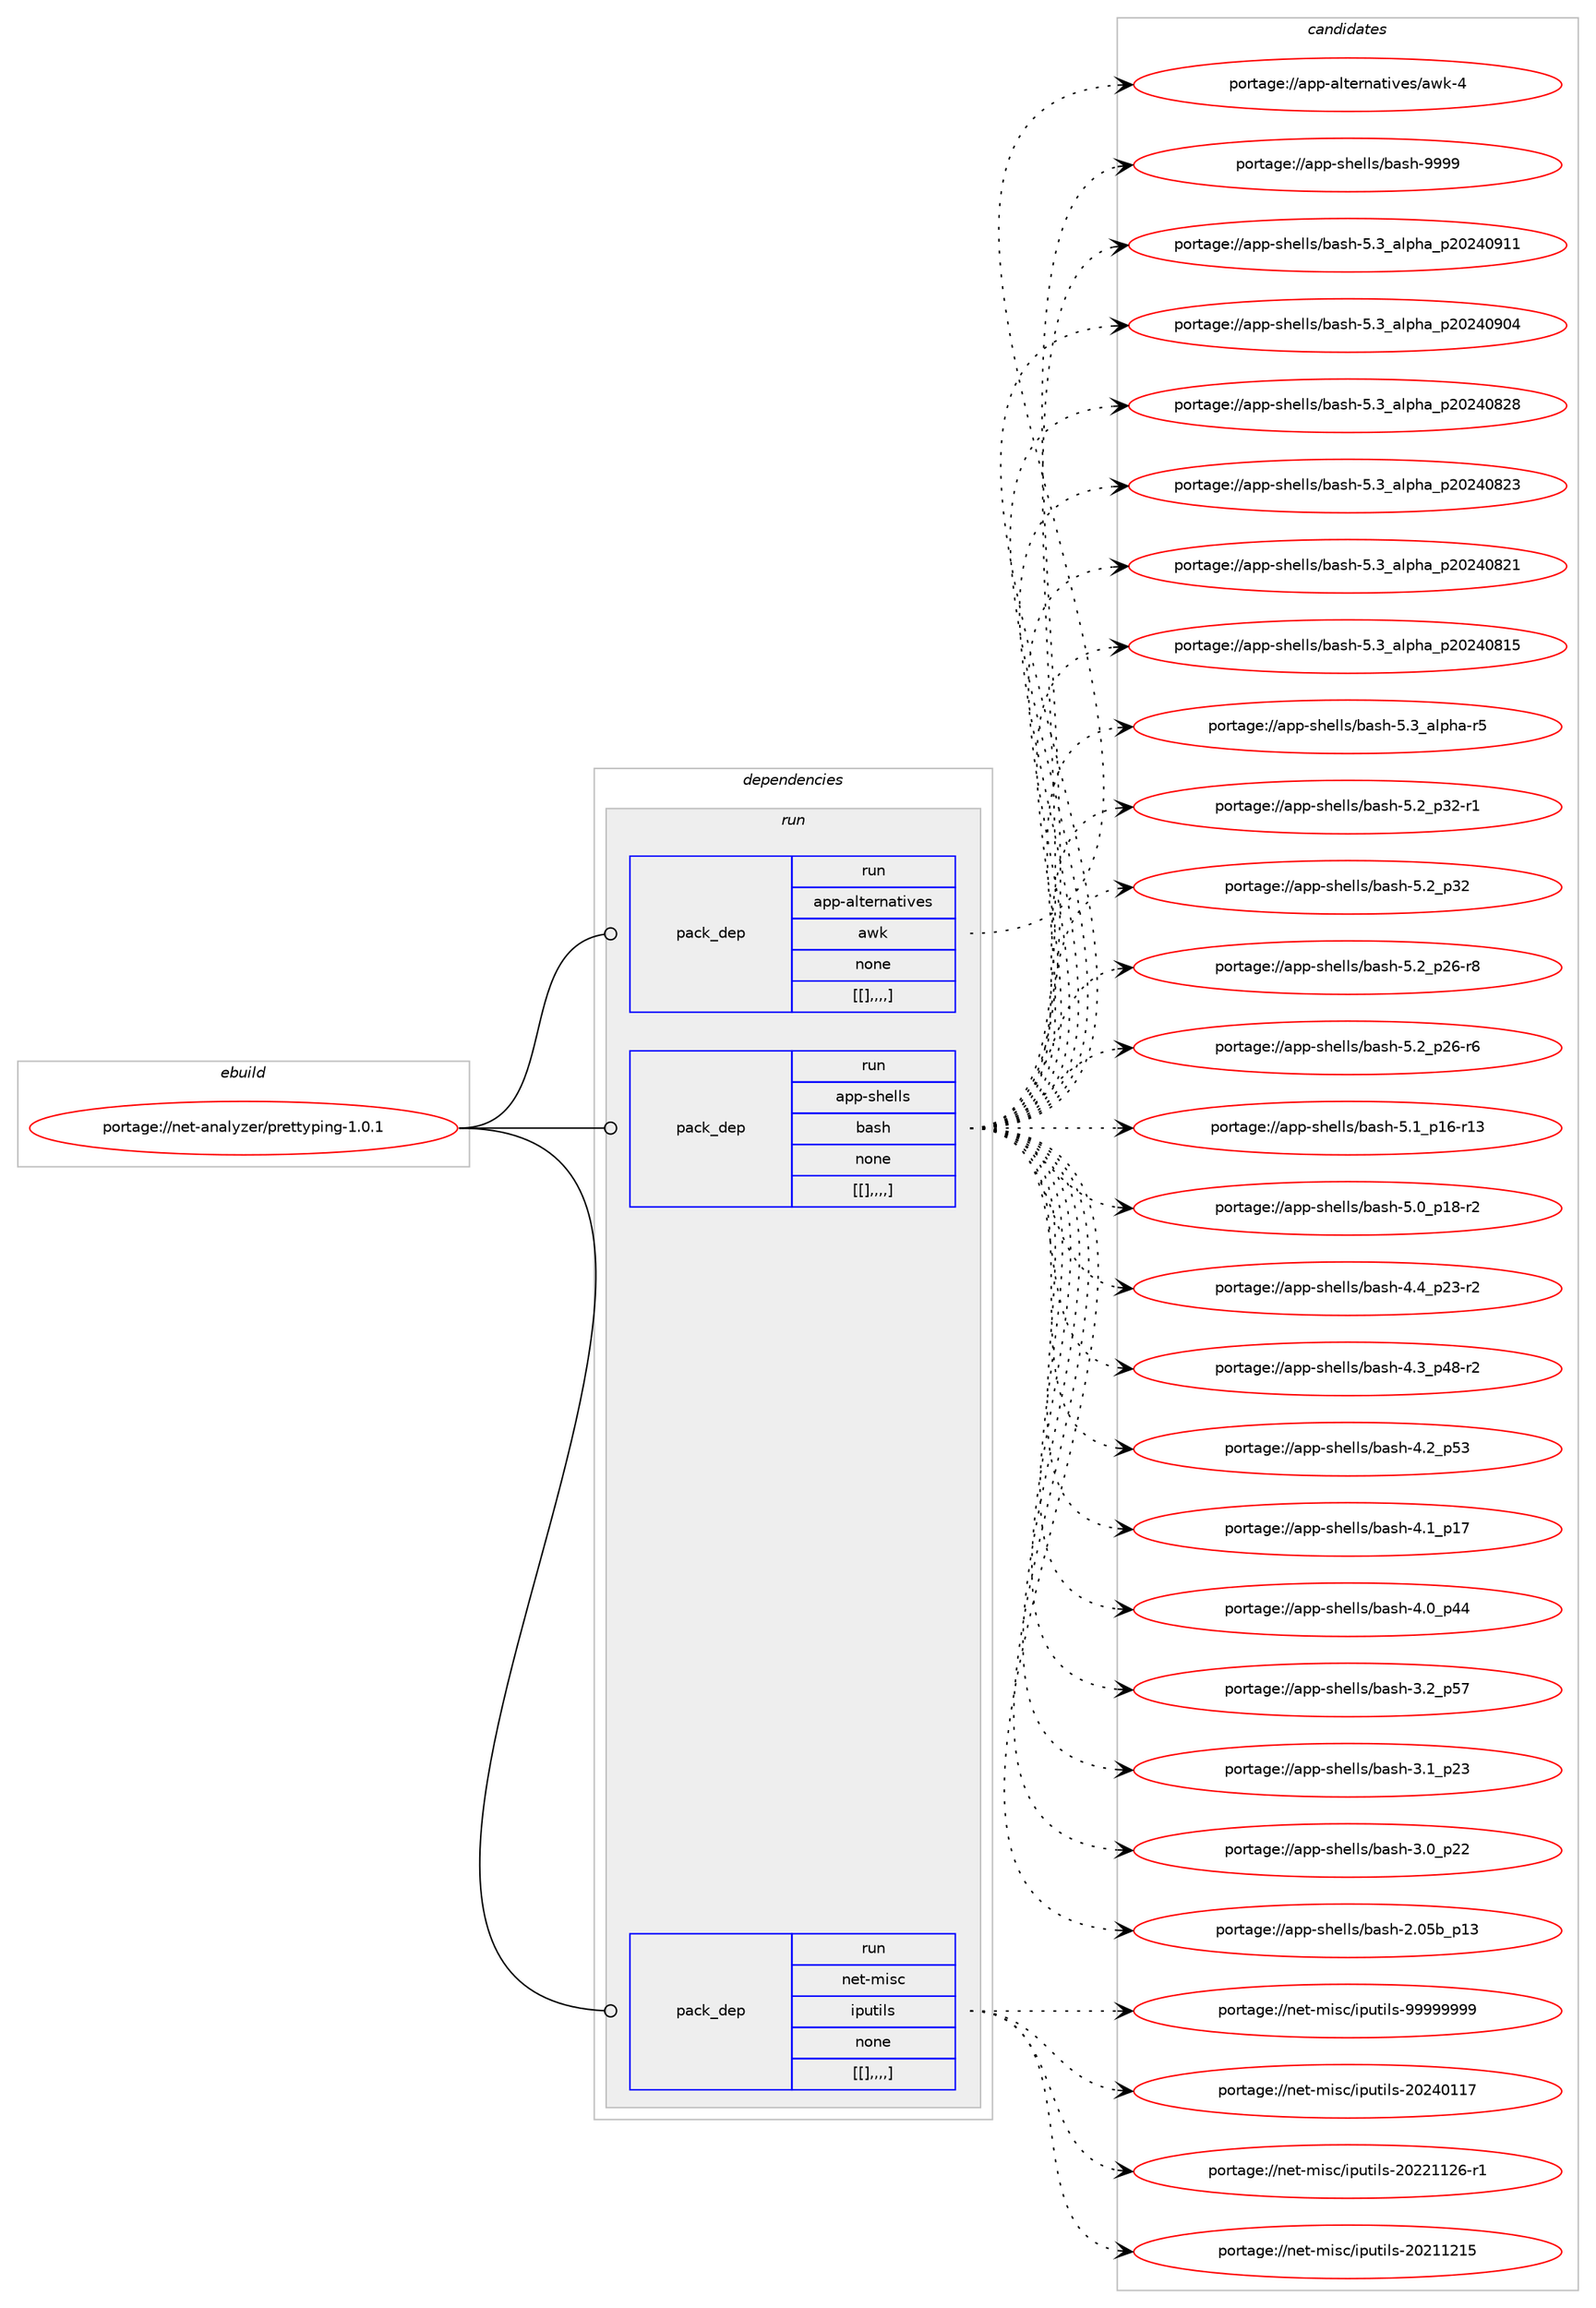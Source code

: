 digraph prolog {

# *************
# Graph options
# *************

newrank=true;
concentrate=true;
compound=true;
graph [rankdir=LR,fontname=Helvetica,fontsize=10,ranksep=1.5];#, ranksep=2.5, nodesep=0.2];
edge  [arrowhead=vee];
node  [fontname=Helvetica,fontsize=10];

# **********
# The ebuild
# **********

subgraph cluster_leftcol {
color=gray;
label=<<i>ebuild</i>>;
id [label="portage://net-analyzer/prettyping-1.0.1", color=red, width=4, href="../net-analyzer/prettyping-1.0.1.svg"];
}

# ****************
# The dependencies
# ****************

subgraph cluster_midcol {
color=gray;
label=<<i>dependencies</i>>;
subgraph cluster_compile {
fillcolor="#eeeeee";
style=filled;
label=<<i>compile</i>>;
}
subgraph cluster_compileandrun {
fillcolor="#eeeeee";
style=filled;
label=<<i>compile and run</i>>;
}
subgraph cluster_run {
fillcolor="#eeeeee";
style=filled;
label=<<i>run</i>>;
subgraph pack264638 {
dependency360111 [label=<<TABLE BORDER="0" CELLBORDER="1" CELLSPACING="0" CELLPADDING="4" WIDTH="220"><TR><TD ROWSPAN="6" CELLPADDING="30">pack_dep</TD></TR><TR><TD WIDTH="110">run</TD></TR><TR><TD>app-alternatives</TD></TR><TR><TD>awk</TD></TR><TR><TD>none</TD></TR><TR><TD>[[],,,,]</TD></TR></TABLE>>, shape=none, color=blue];
}
id:e -> dependency360111:w [weight=20,style="solid",arrowhead="odot"];
subgraph pack264639 {
dependency360112 [label=<<TABLE BORDER="0" CELLBORDER="1" CELLSPACING="0" CELLPADDING="4" WIDTH="220"><TR><TD ROWSPAN="6" CELLPADDING="30">pack_dep</TD></TR><TR><TD WIDTH="110">run</TD></TR><TR><TD>app-shells</TD></TR><TR><TD>bash</TD></TR><TR><TD>none</TD></TR><TR><TD>[[],,,,]</TD></TR></TABLE>>, shape=none, color=blue];
}
id:e -> dependency360112:w [weight=20,style="solid",arrowhead="odot"];
subgraph pack264640 {
dependency360113 [label=<<TABLE BORDER="0" CELLBORDER="1" CELLSPACING="0" CELLPADDING="4" WIDTH="220"><TR><TD ROWSPAN="6" CELLPADDING="30">pack_dep</TD></TR><TR><TD WIDTH="110">run</TD></TR><TR><TD>net-misc</TD></TR><TR><TD>iputils</TD></TR><TR><TD>none</TD></TR><TR><TD>[[],,,,]</TD></TR></TABLE>>, shape=none, color=blue];
}
id:e -> dependency360113:w [weight=20,style="solid",arrowhead="odot"];
}
}

# **************
# The candidates
# **************

subgraph cluster_choices {
rank=same;
color=gray;
label=<<i>candidates</i>>;

subgraph choice264638 {
color=black;
nodesep=1;
choice9711211245971081161011141109711610511810111547971191074552 [label="portage://app-alternatives/awk-4", color=red, width=4,href="../app-alternatives/awk-4.svg"];
dependency360111:e -> choice9711211245971081161011141109711610511810111547971191074552:w [style=dotted,weight="100"];
}
subgraph choice264639 {
color=black;
nodesep=1;
choice97112112451151041011081081154798971151044557575757 [label="portage://app-shells/bash-9999", color=red, width=4,href="../app-shells/bash-9999.svg"];
choice971121124511510410110810811547989711510445534651959710811210497951125048505248574949 [label="portage://app-shells/bash-5.3_alpha_p20240911", color=red, width=4,href="../app-shells/bash-5.3_alpha_p20240911.svg"];
choice971121124511510410110810811547989711510445534651959710811210497951125048505248574852 [label="portage://app-shells/bash-5.3_alpha_p20240904", color=red, width=4,href="../app-shells/bash-5.3_alpha_p20240904.svg"];
choice971121124511510410110810811547989711510445534651959710811210497951125048505248565056 [label="portage://app-shells/bash-5.3_alpha_p20240828", color=red, width=4,href="../app-shells/bash-5.3_alpha_p20240828.svg"];
choice971121124511510410110810811547989711510445534651959710811210497951125048505248565051 [label="portage://app-shells/bash-5.3_alpha_p20240823", color=red, width=4,href="../app-shells/bash-5.3_alpha_p20240823.svg"];
choice971121124511510410110810811547989711510445534651959710811210497951125048505248565049 [label="portage://app-shells/bash-5.3_alpha_p20240821", color=red, width=4,href="../app-shells/bash-5.3_alpha_p20240821.svg"];
choice971121124511510410110810811547989711510445534651959710811210497951125048505248564953 [label="portage://app-shells/bash-5.3_alpha_p20240815", color=red, width=4,href="../app-shells/bash-5.3_alpha_p20240815.svg"];
choice9711211245115104101108108115479897115104455346519597108112104974511453 [label="portage://app-shells/bash-5.3_alpha-r5", color=red, width=4,href="../app-shells/bash-5.3_alpha-r5.svg"];
choice9711211245115104101108108115479897115104455346509511251504511449 [label="portage://app-shells/bash-5.2_p32-r1", color=red, width=4,href="../app-shells/bash-5.2_p32-r1.svg"];
choice971121124511510410110810811547989711510445534650951125150 [label="portage://app-shells/bash-5.2_p32", color=red, width=4,href="../app-shells/bash-5.2_p32.svg"];
choice9711211245115104101108108115479897115104455346509511250544511456 [label="portage://app-shells/bash-5.2_p26-r8", color=red, width=4,href="../app-shells/bash-5.2_p26-r8.svg"];
choice9711211245115104101108108115479897115104455346509511250544511454 [label="portage://app-shells/bash-5.2_p26-r6", color=red, width=4,href="../app-shells/bash-5.2_p26-r6.svg"];
choice971121124511510410110810811547989711510445534649951124954451144951 [label="portage://app-shells/bash-5.1_p16-r13", color=red, width=4,href="../app-shells/bash-5.1_p16-r13.svg"];
choice9711211245115104101108108115479897115104455346489511249564511450 [label="portage://app-shells/bash-5.0_p18-r2", color=red, width=4,href="../app-shells/bash-5.0_p18-r2.svg"];
choice9711211245115104101108108115479897115104455246529511250514511450 [label="portage://app-shells/bash-4.4_p23-r2", color=red, width=4,href="../app-shells/bash-4.4_p23-r2.svg"];
choice9711211245115104101108108115479897115104455246519511252564511450 [label="portage://app-shells/bash-4.3_p48-r2", color=red, width=4,href="../app-shells/bash-4.3_p48-r2.svg"];
choice971121124511510410110810811547989711510445524650951125351 [label="portage://app-shells/bash-4.2_p53", color=red, width=4,href="../app-shells/bash-4.2_p53.svg"];
choice971121124511510410110810811547989711510445524649951124955 [label="portage://app-shells/bash-4.1_p17", color=red, width=4,href="../app-shells/bash-4.1_p17.svg"];
choice971121124511510410110810811547989711510445524648951125252 [label="portage://app-shells/bash-4.0_p44", color=red, width=4,href="../app-shells/bash-4.0_p44.svg"];
choice971121124511510410110810811547989711510445514650951125355 [label="portage://app-shells/bash-3.2_p57", color=red, width=4,href="../app-shells/bash-3.2_p57.svg"];
choice971121124511510410110810811547989711510445514649951125051 [label="portage://app-shells/bash-3.1_p23", color=red, width=4,href="../app-shells/bash-3.1_p23.svg"];
choice971121124511510410110810811547989711510445514648951125050 [label="portage://app-shells/bash-3.0_p22", color=red, width=4,href="../app-shells/bash-3.0_p22.svg"];
choice9711211245115104101108108115479897115104455046485398951124951 [label="portage://app-shells/bash-2.05b_p13", color=red, width=4,href="../app-shells/bash-2.05b_p13.svg"];
dependency360112:e -> choice97112112451151041011081081154798971151044557575757:w [style=dotted,weight="100"];
dependency360112:e -> choice971121124511510410110810811547989711510445534651959710811210497951125048505248574949:w [style=dotted,weight="100"];
dependency360112:e -> choice971121124511510410110810811547989711510445534651959710811210497951125048505248574852:w [style=dotted,weight="100"];
dependency360112:e -> choice971121124511510410110810811547989711510445534651959710811210497951125048505248565056:w [style=dotted,weight="100"];
dependency360112:e -> choice971121124511510410110810811547989711510445534651959710811210497951125048505248565051:w [style=dotted,weight="100"];
dependency360112:e -> choice971121124511510410110810811547989711510445534651959710811210497951125048505248565049:w [style=dotted,weight="100"];
dependency360112:e -> choice971121124511510410110810811547989711510445534651959710811210497951125048505248564953:w [style=dotted,weight="100"];
dependency360112:e -> choice9711211245115104101108108115479897115104455346519597108112104974511453:w [style=dotted,weight="100"];
dependency360112:e -> choice9711211245115104101108108115479897115104455346509511251504511449:w [style=dotted,weight="100"];
dependency360112:e -> choice971121124511510410110810811547989711510445534650951125150:w [style=dotted,weight="100"];
dependency360112:e -> choice9711211245115104101108108115479897115104455346509511250544511456:w [style=dotted,weight="100"];
dependency360112:e -> choice9711211245115104101108108115479897115104455346509511250544511454:w [style=dotted,weight="100"];
dependency360112:e -> choice971121124511510410110810811547989711510445534649951124954451144951:w [style=dotted,weight="100"];
dependency360112:e -> choice9711211245115104101108108115479897115104455346489511249564511450:w [style=dotted,weight="100"];
dependency360112:e -> choice9711211245115104101108108115479897115104455246529511250514511450:w [style=dotted,weight="100"];
dependency360112:e -> choice9711211245115104101108108115479897115104455246519511252564511450:w [style=dotted,weight="100"];
dependency360112:e -> choice971121124511510410110810811547989711510445524650951125351:w [style=dotted,weight="100"];
dependency360112:e -> choice971121124511510410110810811547989711510445524649951124955:w [style=dotted,weight="100"];
dependency360112:e -> choice971121124511510410110810811547989711510445524648951125252:w [style=dotted,weight="100"];
dependency360112:e -> choice971121124511510410110810811547989711510445514650951125355:w [style=dotted,weight="100"];
dependency360112:e -> choice971121124511510410110810811547989711510445514649951125051:w [style=dotted,weight="100"];
dependency360112:e -> choice971121124511510410110810811547989711510445514648951125050:w [style=dotted,weight="100"];
dependency360112:e -> choice9711211245115104101108108115479897115104455046485398951124951:w [style=dotted,weight="100"];
}
subgraph choice264640 {
color=black;
nodesep=1;
choice110101116451091051159947105112117116105108115455757575757575757 [label="portage://net-misc/iputils-99999999", color=red, width=4,href="../net-misc/iputils-99999999.svg"];
choice110101116451091051159947105112117116105108115455048505248494955 [label="portage://net-misc/iputils-20240117", color=red, width=4,href="../net-misc/iputils-20240117.svg"];
choice1101011164510910511599471051121171161051081154550485050494950544511449 [label="portage://net-misc/iputils-20221126-r1", color=red, width=4,href="../net-misc/iputils-20221126-r1.svg"];
choice110101116451091051159947105112117116105108115455048504949504953 [label="portage://net-misc/iputils-20211215", color=red, width=4,href="../net-misc/iputils-20211215.svg"];
dependency360113:e -> choice110101116451091051159947105112117116105108115455757575757575757:w [style=dotted,weight="100"];
dependency360113:e -> choice110101116451091051159947105112117116105108115455048505248494955:w [style=dotted,weight="100"];
dependency360113:e -> choice1101011164510910511599471051121171161051081154550485050494950544511449:w [style=dotted,weight="100"];
dependency360113:e -> choice110101116451091051159947105112117116105108115455048504949504953:w [style=dotted,weight="100"];
}
}

}
